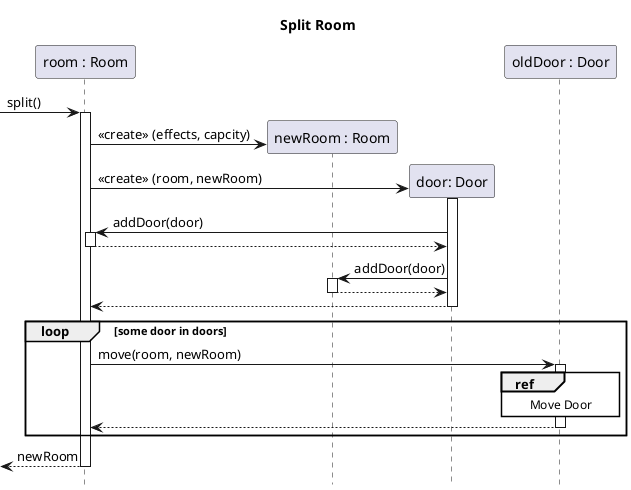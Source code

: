 @startuml room-split
title Split Room
hide footbox
skinparam SequenceReferenceBackgroundColor white

participant "room : Room" as r1

[-> r1 ++: split()
	create "newRoom : Room" as r2
	r1 -> r2: <<create>> (effects, capcity)
	create  "door: Door" as d
	r1 -> d ++: <<create>> (room, newRoom)
		d -> r1 ++ : addDoor(door)
		return
		d -> r2 ++ : addDoor(door)
		return
	return
	participant "oldDoor : Door" as oldDoor
	loop some door in doors
		r1 -> oldDoor ++: move(room, newRoom)
		ref over oldDoor : Move Door
		return
	end
return newRoom

@enduml